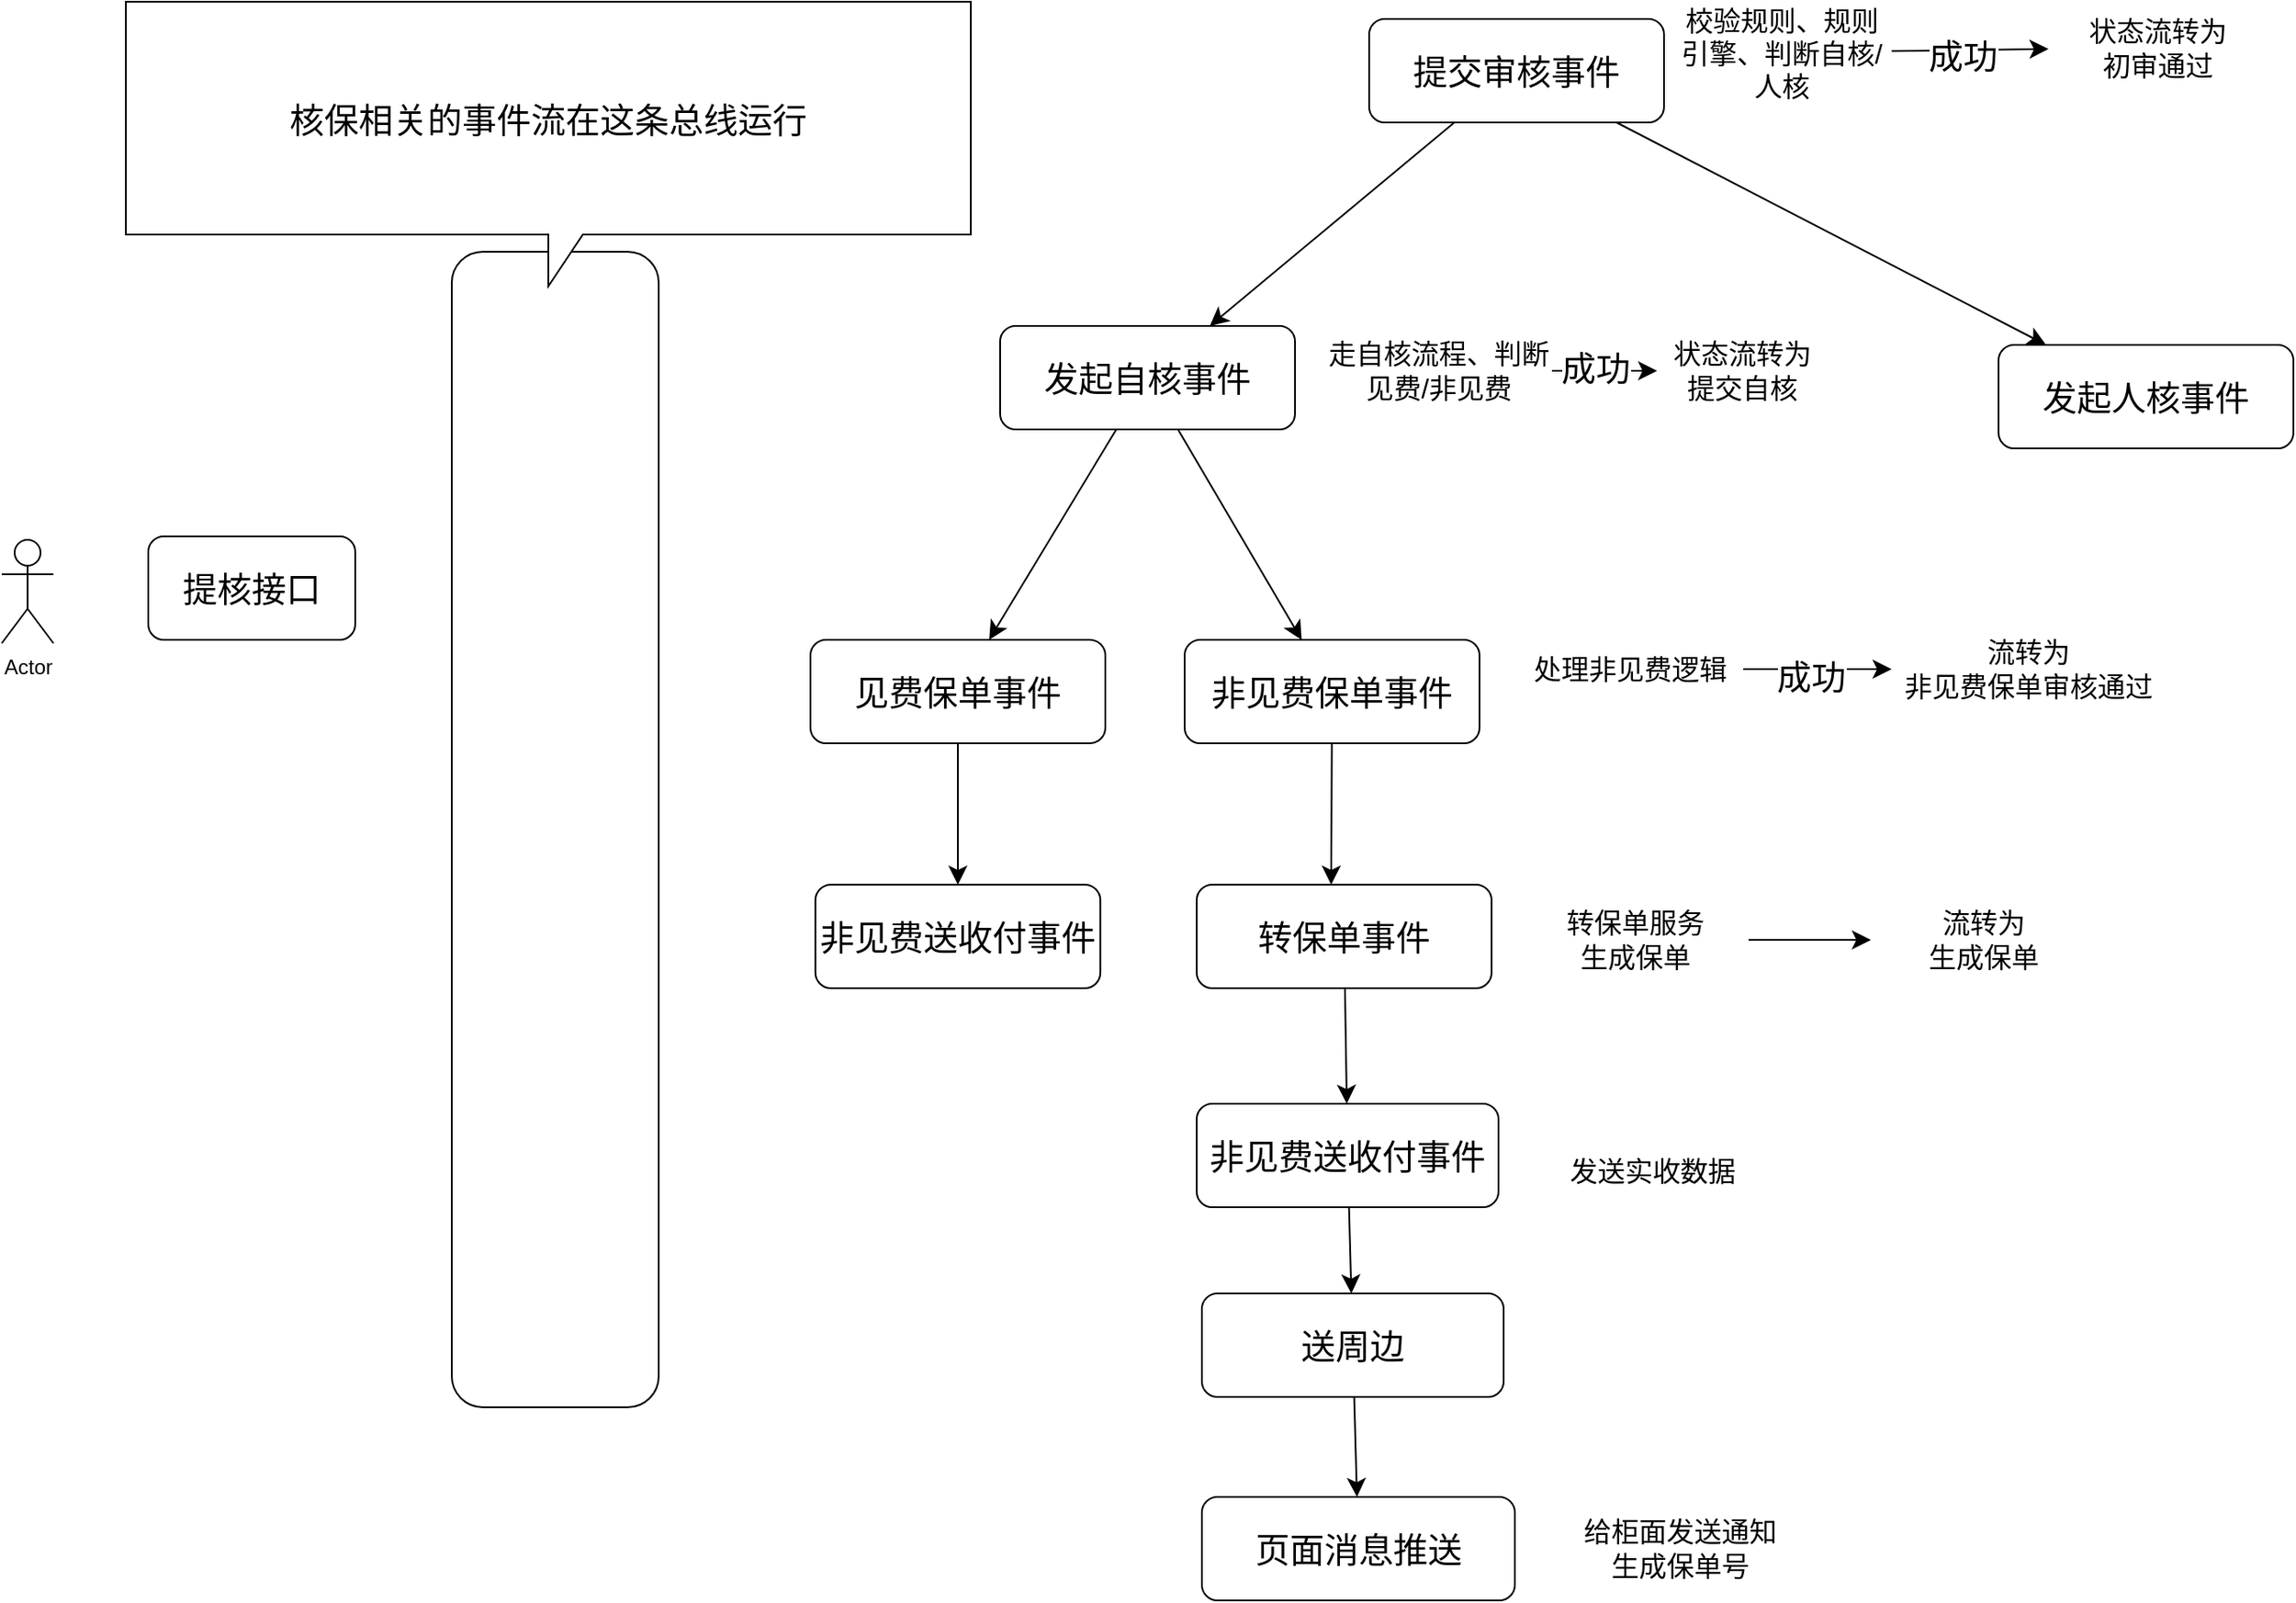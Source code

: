 <mxfile version="24.4.0" type="github">
  <diagram name="第 1 页" id="bvI0bnbR4m2EuvqrLbbR">
    <mxGraphModel dx="2087" dy="1448" grid="0" gridSize="10" guides="1" tooltips="1" connect="1" arrows="1" fold="1" page="0" pageScale="1" pageWidth="827" pageHeight="1169" math="0" shadow="0">
      <root>
        <mxCell id="0" />
        <mxCell id="1" parent="0" />
        <mxCell id="H6O30uMF4Tg4BtCk4nz9-16" style="edgeStyle=none;curved=1;rounded=0;orthogonalLoop=1;jettySize=auto;html=1;fontSize=12;startSize=8;endSize=8;" edge="1" parent="1" source="H6O30uMF4Tg4BtCk4nz9-1" target="H6O30uMF4Tg4BtCk4nz9-9">
          <mxGeometry relative="1" as="geometry" />
        </mxCell>
        <mxCell id="H6O30uMF4Tg4BtCk4nz9-17" style="edgeStyle=none;curved=1;rounded=0;orthogonalLoop=1;jettySize=auto;html=1;fontSize=12;startSize=8;endSize=8;" edge="1" parent="1" source="H6O30uMF4Tg4BtCk4nz9-1" target="H6O30uMF4Tg4BtCk4nz9-14">
          <mxGeometry relative="1" as="geometry" />
        </mxCell>
        <mxCell id="H6O30uMF4Tg4BtCk4nz9-1" value="&lt;font style=&quot;font-size: 20px;&quot;&gt;提交审核事件&lt;/font&gt;" style="rounded=1;whiteSpace=wrap;html=1;" vertex="1" parent="1">
          <mxGeometry x="425" y="-345" width="171" height="60" as="geometry" />
        </mxCell>
        <mxCell id="H6O30uMF4Tg4BtCk4nz9-3" value="Actor" style="shape=umlActor;verticalLabelPosition=bottom;verticalAlign=top;html=1;outlineConnect=0;" vertex="1" parent="1">
          <mxGeometry x="-368" y="-43" width="30" height="60" as="geometry" />
        </mxCell>
        <mxCell id="H6O30uMF4Tg4BtCk4nz9-4" value="&lt;font style=&quot;font-size: 20px;&quot;&gt;提核接口&lt;/font&gt;" style="rounded=1;whiteSpace=wrap;html=1;" vertex="1" parent="1">
          <mxGeometry x="-283" y="-45" width="120" height="60" as="geometry" />
        </mxCell>
        <mxCell id="H6O30uMF4Tg4BtCk4nz9-5" value="" style="rounded=1;whiteSpace=wrap;html=1;" vertex="1" parent="1">
          <mxGeometry x="-107" y="-210" width="120" height="670" as="geometry" />
        </mxCell>
        <mxCell id="H6O30uMF4Tg4BtCk4nz9-6" value="&lt;font style=&quot;font-size: 20px;&quot;&gt;核保相关的事件流在这条总线运行&lt;/font&gt;" style="shape=callout;whiteSpace=wrap;html=1;perimeter=calloutPerimeter;" vertex="1" parent="1">
          <mxGeometry x="-296" y="-355" width="490" height="165" as="geometry" />
        </mxCell>
        <mxCell id="H6O30uMF4Tg4BtCk4nz9-18" style="edgeStyle=none;curved=1;rounded=0;orthogonalLoop=1;jettySize=auto;html=1;fontSize=12;startSize=8;endSize=8;" edge="1" parent="1" source="H6O30uMF4Tg4BtCk4nz9-9" target="H6O30uMF4Tg4BtCk4nz9-11">
          <mxGeometry relative="1" as="geometry" />
        </mxCell>
        <mxCell id="H6O30uMF4Tg4BtCk4nz9-19" style="edgeStyle=none;curved=1;rounded=0;orthogonalLoop=1;jettySize=auto;html=1;fontSize=12;startSize=8;endSize=8;" edge="1" parent="1" source="H6O30uMF4Tg4BtCk4nz9-9" target="H6O30uMF4Tg4BtCk4nz9-12">
          <mxGeometry relative="1" as="geometry" />
        </mxCell>
        <mxCell id="H6O30uMF4Tg4BtCk4nz9-9" value="&lt;font style=&quot;font-size: 20px;&quot;&gt;发起自核事件&lt;/font&gt;" style="rounded=1;whiteSpace=wrap;html=1;" vertex="1" parent="1">
          <mxGeometry x="211" y="-167" width="171" height="60" as="geometry" />
        </mxCell>
        <mxCell id="H6O30uMF4Tg4BtCk4nz9-49" value="" style="edgeStyle=none;curved=1;rounded=0;orthogonalLoop=1;jettySize=auto;html=1;fontSize=12;startSize=8;endSize=8;" edge="1" parent="1" source="H6O30uMF4Tg4BtCk4nz9-11" target="H6O30uMF4Tg4BtCk4nz9-48">
          <mxGeometry relative="1" as="geometry" />
        </mxCell>
        <mxCell id="H6O30uMF4Tg4BtCk4nz9-11" value="&lt;font style=&quot;font-size: 20px;&quot;&gt;见费保单事件&lt;/font&gt;" style="rounded=1;whiteSpace=wrap;html=1;" vertex="1" parent="1">
          <mxGeometry x="101" y="15" width="171" height="60" as="geometry" />
        </mxCell>
        <mxCell id="H6O30uMF4Tg4BtCk4nz9-12" value="&lt;font style=&quot;font-size: 20px;&quot;&gt;非见费保单事件&lt;/font&gt;" style="rounded=1;whiteSpace=wrap;html=1;" vertex="1" parent="1">
          <mxGeometry x="318" y="15" width="171" height="60" as="geometry" />
        </mxCell>
        <mxCell id="H6O30uMF4Tg4BtCk4nz9-47" value="" style="edgeStyle=none;curved=1;rounded=0;orthogonalLoop=1;jettySize=auto;html=1;fontSize=12;startSize=8;endSize=8;" edge="1" parent="1" source="H6O30uMF4Tg4BtCk4nz9-13" target="H6O30uMF4Tg4BtCk4nz9-46">
          <mxGeometry relative="1" as="geometry" />
        </mxCell>
        <mxCell id="H6O30uMF4Tg4BtCk4nz9-13" value="&lt;font style=&quot;font-size: 20px;&quot;&gt;转保单事件&lt;/font&gt;" style="rounded=1;whiteSpace=wrap;html=1;" vertex="1" parent="1">
          <mxGeometry x="325" y="157" width="171" height="60" as="geometry" />
        </mxCell>
        <mxCell id="H6O30uMF4Tg4BtCk4nz9-14" value="&lt;font style=&quot;font-size: 20px;&quot;&gt;发起人核事件&lt;/font&gt;" style="rounded=1;whiteSpace=wrap;html=1;" vertex="1" parent="1">
          <mxGeometry x="790" y="-156" width="171" height="60" as="geometry" />
        </mxCell>
        <mxCell id="H6O30uMF4Tg4BtCk4nz9-21" style="edgeStyle=none;curved=1;rounded=0;orthogonalLoop=1;jettySize=auto;html=1;entryX=0.456;entryY=0;entryDx=0;entryDy=0;entryPerimeter=0;fontSize=12;startSize=8;endSize=8;" edge="1" parent="1" source="H6O30uMF4Tg4BtCk4nz9-12" target="H6O30uMF4Tg4BtCk4nz9-13">
          <mxGeometry relative="1" as="geometry" />
        </mxCell>
        <mxCell id="H6O30uMF4Tg4BtCk4nz9-27" value="" style="edgeStyle=none;curved=1;rounded=0;orthogonalLoop=1;jettySize=auto;html=1;fontSize=12;startSize=8;endSize=8;" edge="1" parent="1" source="H6O30uMF4Tg4BtCk4nz9-24" target="H6O30uMF4Tg4BtCk4nz9-26">
          <mxGeometry relative="1" as="geometry" />
        </mxCell>
        <mxCell id="H6O30uMF4Tg4BtCk4nz9-40" value="&lt;font style=&quot;font-size: 20px;&quot;&gt;成功&lt;/font&gt;" style="edgeLabel;html=1;align=center;verticalAlign=middle;resizable=0;points=[];fontSize=12;" vertex="1" connectable="0" parent="H6O30uMF4Tg4BtCk4nz9-27">
          <mxGeometry x="-0.1" y="-3" relative="1" as="geometry">
            <mxPoint as="offset" />
          </mxGeometry>
        </mxCell>
        <mxCell id="H6O30uMF4Tg4BtCk4nz9-24" value="校验规则、规则引擎、判断自核/人核" style="text;html=1;align=center;verticalAlign=middle;whiteSpace=wrap;rounded=0;fontSize=16;" vertex="1" parent="1">
          <mxGeometry x="601" y="-345" width="127" height="39" as="geometry" />
        </mxCell>
        <mxCell id="H6O30uMF4Tg4BtCk4nz9-31" value="" style="edgeStyle=none;curved=1;rounded=0;orthogonalLoop=1;jettySize=auto;html=1;fontSize=12;startSize=8;endSize=8;" edge="1" parent="1" source="H6O30uMF4Tg4BtCk4nz9-25" target="H6O30uMF4Tg4BtCk4nz9-30">
          <mxGeometry relative="1" as="geometry" />
        </mxCell>
        <mxCell id="H6O30uMF4Tg4BtCk4nz9-42" value="&lt;font style=&quot;font-size: 20px;&quot;&gt;成功&lt;/font&gt;" style="edgeLabel;html=1;align=center;verticalAlign=middle;resizable=0;points=[];fontSize=12;" vertex="1" connectable="0" parent="H6O30uMF4Tg4BtCk4nz9-31">
          <mxGeometry x="-0.552" y="2" relative="1" as="geometry">
            <mxPoint x="11" as="offset" />
          </mxGeometry>
        </mxCell>
        <mxCell id="H6O30uMF4Tg4BtCk4nz9-25" value="走自核流程、判断见费/非见费" style="text;html=1;align=center;verticalAlign=middle;whiteSpace=wrap;rounded=0;fontSize=16;" vertex="1" parent="1">
          <mxGeometry x="400" y="-156" width="131" height="30" as="geometry" />
        </mxCell>
        <mxCell id="H6O30uMF4Tg4BtCk4nz9-26" value="状态流转为&lt;div&gt;初审通过&lt;/div&gt;" style="text;html=1;align=center;verticalAlign=middle;whiteSpace=wrap;rounded=0;fontSize=16;" vertex="1" parent="1">
          <mxGeometry x="819" y="-348" width="127" height="39" as="geometry" />
        </mxCell>
        <mxCell id="H6O30uMF4Tg4BtCk4nz9-30" value="状态流转为&lt;div&gt;提交自核&lt;/div&gt;" style="text;html=1;align=center;verticalAlign=middle;whiteSpace=wrap;rounded=0;fontSize=16;" vertex="1" parent="1">
          <mxGeometry x="592" y="-156" width="99" height="30" as="geometry" />
        </mxCell>
        <mxCell id="H6O30uMF4Tg4BtCk4nz9-35" value="" style="edgeStyle=none;curved=1;rounded=0;orthogonalLoop=1;jettySize=auto;html=1;fontSize=12;startSize=8;endSize=8;" edge="1" parent="1" source="H6O30uMF4Tg4BtCk4nz9-32" target="H6O30uMF4Tg4BtCk4nz9-34">
          <mxGeometry relative="1" as="geometry" />
        </mxCell>
        <mxCell id="H6O30uMF4Tg4BtCk4nz9-45" value="&lt;font style=&quot;font-size: 20px;&quot;&gt;成功&lt;/font&gt;" style="edgeLabel;html=1;align=center;verticalAlign=middle;resizable=0;points=[];fontSize=12;" vertex="1" connectable="0" parent="H6O30uMF4Tg4BtCk4nz9-35">
          <mxGeometry x="-0.098" y="-4" relative="1" as="geometry">
            <mxPoint as="offset" />
          </mxGeometry>
        </mxCell>
        <mxCell id="H6O30uMF4Tg4BtCk4nz9-32" value="处理非见费逻辑" style="text;html=1;align=center;verticalAlign=middle;whiteSpace=wrap;rounded=0;fontSize=16;" vertex="1" parent="1">
          <mxGeometry x="511" y="17" width="131" height="30" as="geometry" />
        </mxCell>
        <mxCell id="H6O30uMF4Tg4BtCk4nz9-37" value="" style="edgeStyle=none;curved=1;rounded=0;orthogonalLoop=1;jettySize=auto;html=1;fontSize=12;startSize=8;endSize=8;" edge="1" parent="1" source="H6O30uMF4Tg4BtCk4nz9-33" target="H6O30uMF4Tg4BtCk4nz9-36">
          <mxGeometry relative="1" as="geometry" />
        </mxCell>
        <mxCell id="H6O30uMF4Tg4BtCk4nz9-33" value="转保单服务&lt;div&gt;生成保单&lt;/div&gt;" style="text;html=1;align=center;verticalAlign=middle;whiteSpace=wrap;rounded=0;fontSize=16;" vertex="1" parent="1">
          <mxGeometry x="514" y="174" width="131" height="30" as="geometry" />
        </mxCell>
        <mxCell id="H6O30uMF4Tg4BtCk4nz9-34" value="流转为&lt;div&gt;非见费保单审核通过&lt;/div&gt;" style="text;html=1;align=center;verticalAlign=middle;whiteSpace=wrap;rounded=0;fontSize=16;" vertex="1" parent="1">
          <mxGeometry x="728" y="17" width="159" height="30" as="geometry" />
        </mxCell>
        <mxCell id="H6O30uMF4Tg4BtCk4nz9-36" value="&lt;div&gt;流转为&lt;/div&gt;&lt;div&gt;生成保单&lt;/div&gt;" style="text;html=1;align=center;verticalAlign=middle;whiteSpace=wrap;rounded=0;fontSize=16;" vertex="1" parent="1">
          <mxGeometry x="716" y="174" width="131" height="30" as="geometry" />
        </mxCell>
        <mxCell id="H6O30uMF4Tg4BtCk4nz9-38" style="edgeStyle=none;curved=1;rounded=0;orthogonalLoop=1;jettySize=auto;html=1;exitX=0;exitY=0.5;exitDx=0;exitDy=0;fontSize=12;startSize=8;endSize=8;" edge="1" parent="1" source="H6O30uMF4Tg4BtCk4nz9-26" target="H6O30uMF4Tg4BtCk4nz9-26">
          <mxGeometry relative="1" as="geometry" />
        </mxCell>
        <mxCell id="H6O30uMF4Tg4BtCk4nz9-39" style="edgeStyle=none;curved=1;rounded=0;orthogonalLoop=1;jettySize=auto;html=1;exitX=0;exitY=0.5;exitDx=0;exitDy=0;fontSize=12;startSize=8;endSize=8;" edge="1" parent="1" source="H6O30uMF4Tg4BtCk4nz9-26" target="H6O30uMF4Tg4BtCk4nz9-26">
          <mxGeometry relative="1" as="geometry" />
        </mxCell>
        <mxCell id="H6O30uMF4Tg4BtCk4nz9-51" value="" style="edgeStyle=none;curved=1;rounded=0;orthogonalLoop=1;jettySize=auto;html=1;fontSize=12;startSize=8;endSize=8;" edge="1" parent="1" source="H6O30uMF4Tg4BtCk4nz9-46" target="H6O30uMF4Tg4BtCk4nz9-50">
          <mxGeometry relative="1" as="geometry" />
        </mxCell>
        <mxCell id="H6O30uMF4Tg4BtCk4nz9-46" value="&lt;span style=&quot;font-size: 20px;&quot;&gt;非见费送收付事件&lt;/span&gt;" style="whiteSpace=wrap;html=1;rounded=1;" vertex="1" parent="1">
          <mxGeometry x="325" y="284" width="175" height="60" as="geometry" />
        </mxCell>
        <mxCell id="H6O30uMF4Tg4BtCk4nz9-48" value="&lt;span style=&quot;font-size: 20px;&quot;&gt;非见费送收付事件&lt;/span&gt;" style="whiteSpace=wrap;html=1;rounded=1;" vertex="1" parent="1">
          <mxGeometry x="103.87" y="157" width="165.25" height="60" as="geometry" />
        </mxCell>
        <mxCell id="H6O30uMF4Tg4BtCk4nz9-55" value="" style="edgeStyle=none;curved=1;rounded=0;orthogonalLoop=1;jettySize=auto;html=1;fontSize=12;startSize=8;endSize=8;" edge="1" parent="1" source="H6O30uMF4Tg4BtCk4nz9-50" target="H6O30uMF4Tg4BtCk4nz9-54">
          <mxGeometry relative="1" as="geometry" />
        </mxCell>
        <mxCell id="H6O30uMF4Tg4BtCk4nz9-50" value="&lt;font style=&quot;font-size: 20px;&quot;&gt;送周边&lt;/font&gt;" style="whiteSpace=wrap;html=1;rounded=1;" vertex="1" parent="1">
          <mxGeometry x="328" y="394" width="175" height="60" as="geometry" />
        </mxCell>
        <mxCell id="H6O30uMF4Tg4BtCk4nz9-53" value="发送实收数据" style="text;html=1;align=center;verticalAlign=middle;whiteSpace=wrap;rounded=0;fontSize=16;" vertex="1" parent="1">
          <mxGeometry x="524" y="308" width="131" height="30" as="geometry" />
        </mxCell>
        <mxCell id="H6O30uMF4Tg4BtCk4nz9-54" value="&lt;font style=&quot;font-size: 20px;&quot;&gt;页面消息推送&lt;/font&gt;" style="whiteSpace=wrap;html=1;rounded=1;" vertex="1" parent="1">
          <mxGeometry x="328" y="512" width="181.5" height="60" as="geometry" />
        </mxCell>
        <mxCell id="H6O30uMF4Tg4BtCk4nz9-56" value="给柜面发送通知&lt;div&gt;生成保单号&lt;/div&gt;" style="text;html=1;align=center;verticalAlign=middle;whiteSpace=wrap;rounded=0;fontSize=16;" vertex="1" parent="1">
          <mxGeometry x="540" y="527" width="131" height="30" as="geometry" />
        </mxCell>
      </root>
    </mxGraphModel>
  </diagram>
</mxfile>

